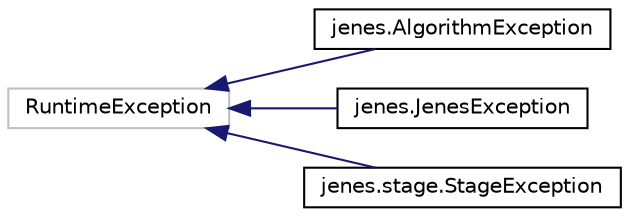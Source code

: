 digraph "Representación gráfica de la clase"
{
  edge [fontname="Helvetica",fontsize="10",labelfontname="Helvetica",labelfontsize="10"];
  node [fontname="Helvetica",fontsize="10",shape=record];
  rankdir="LR";
  Node1 [label="RuntimeException",height=0.2,width=0.4,color="grey75", fillcolor="white", style="filled"];
  Node1 -> Node2 [dir="back",color="midnightblue",fontsize="10",style="solid",fontname="Helvetica"];
  Node2 [label="jenes.AlgorithmException",height=0.2,width=0.4,color="black", fillcolor="white", style="filled",URL="$classjenes_1_1_algorithm_exception.html"];
  Node1 -> Node3 [dir="back",color="midnightblue",fontsize="10",style="solid",fontname="Helvetica"];
  Node3 [label="jenes.JenesException",height=0.2,width=0.4,color="black", fillcolor="white", style="filled",URL="$classjenes_1_1_jenes_exception.html"];
  Node1 -> Node4 [dir="back",color="midnightblue",fontsize="10",style="solid",fontname="Helvetica"];
  Node4 [label="jenes.stage.StageException",height=0.2,width=0.4,color="black", fillcolor="white", style="filled",URL="$classjenes_1_1stage_1_1_stage_exception.html"];
}
